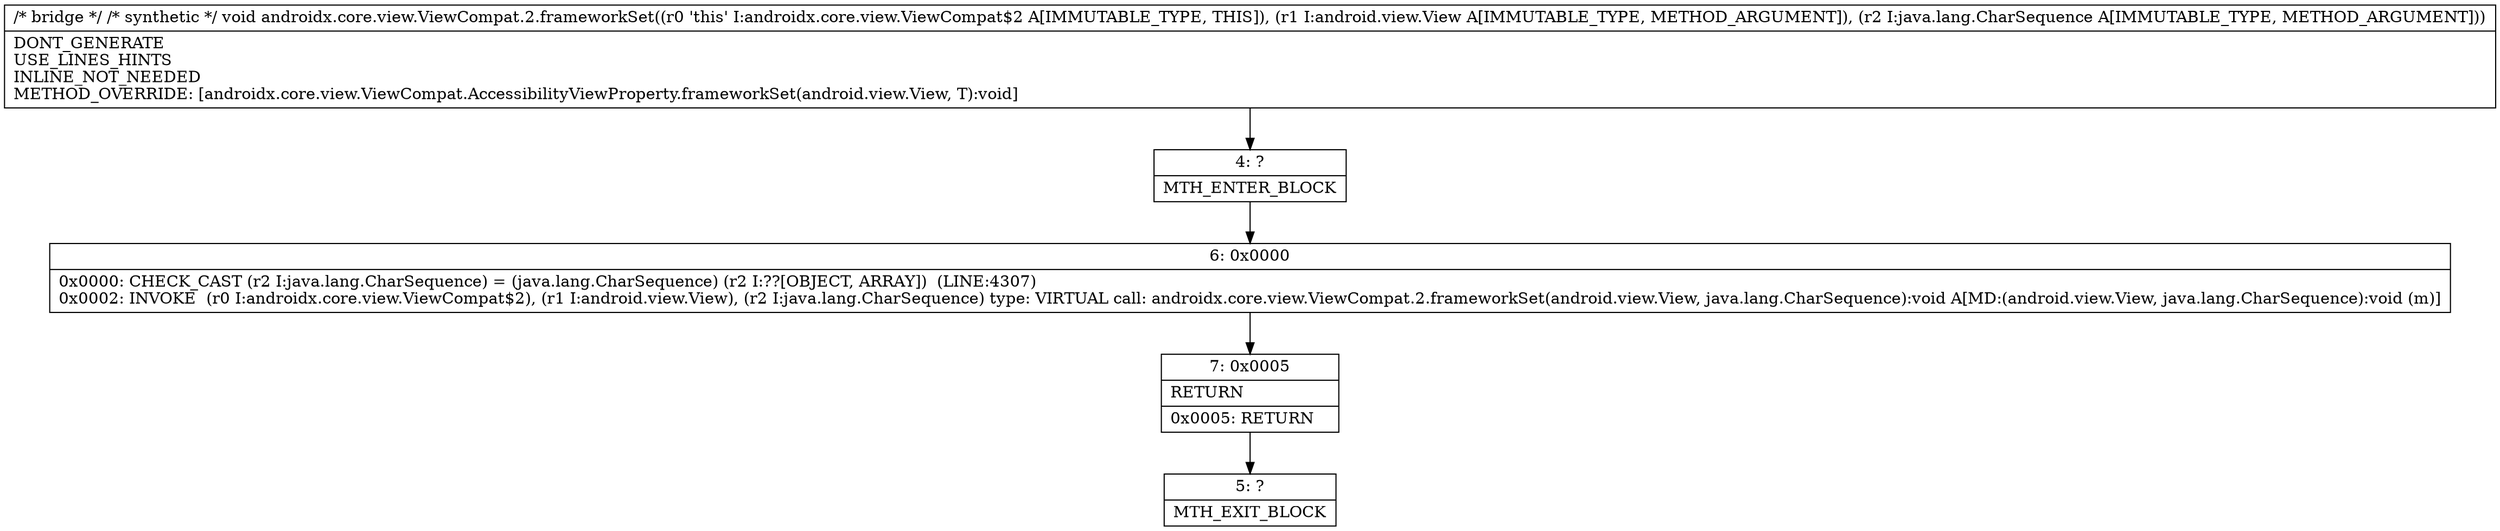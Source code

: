digraph "CFG forandroidx.core.view.ViewCompat.2.frameworkSet(Landroid\/view\/View;Ljava\/lang\/Object;)V" {
Node_4 [shape=record,label="{4\:\ ?|MTH_ENTER_BLOCK\l}"];
Node_6 [shape=record,label="{6\:\ 0x0000|0x0000: CHECK_CAST (r2 I:java.lang.CharSequence) = (java.lang.CharSequence) (r2 I:??[OBJECT, ARRAY])  (LINE:4307)\l0x0002: INVOKE  (r0 I:androidx.core.view.ViewCompat$2), (r1 I:android.view.View), (r2 I:java.lang.CharSequence) type: VIRTUAL call: androidx.core.view.ViewCompat.2.frameworkSet(android.view.View, java.lang.CharSequence):void A[MD:(android.view.View, java.lang.CharSequence):void (m)]\l}"];
Node_7 [shape=record,label="{7\:\ 0x0005|RETURN\l|0x0005: RETURN   \l}"];
Node_5 [shape=record,label="{5\:\ ?|MTH_EXIT_BLOCK\l}"];
MethodNode[shape=record,label="{\/* bridge *\/ \/* synthetic *\/ void androidx.core.view.ViewCompat.2.frameworkSet((r0 'this' I:androidx.core.view.ViewCompat$2 A[IMMUTABLE_TYPE, THIS]), (r1 I:android.view.View A[IMMUTABLE_TYPE, METHOD_ARGUMENT]), (r2 I:java.lang.CharSequence A[IMMUTABLE_TYPE, METHOD_ARGUMENT]))  | DONT_GENERATE\lUSE_LINES_HINTS\lINLINE_NOT_NEEDED\lMETHOD_OVERRIDE: [androidx.core.view.ViewCompat.AccessibilityViewProperty.frameworkSet(android.view.View, T):void]\l}"];
MethodNode -> Node_4;Node_4 -> Node_6;
Node_6 -> Node_7;
Node_7 -> Node_5;
}

